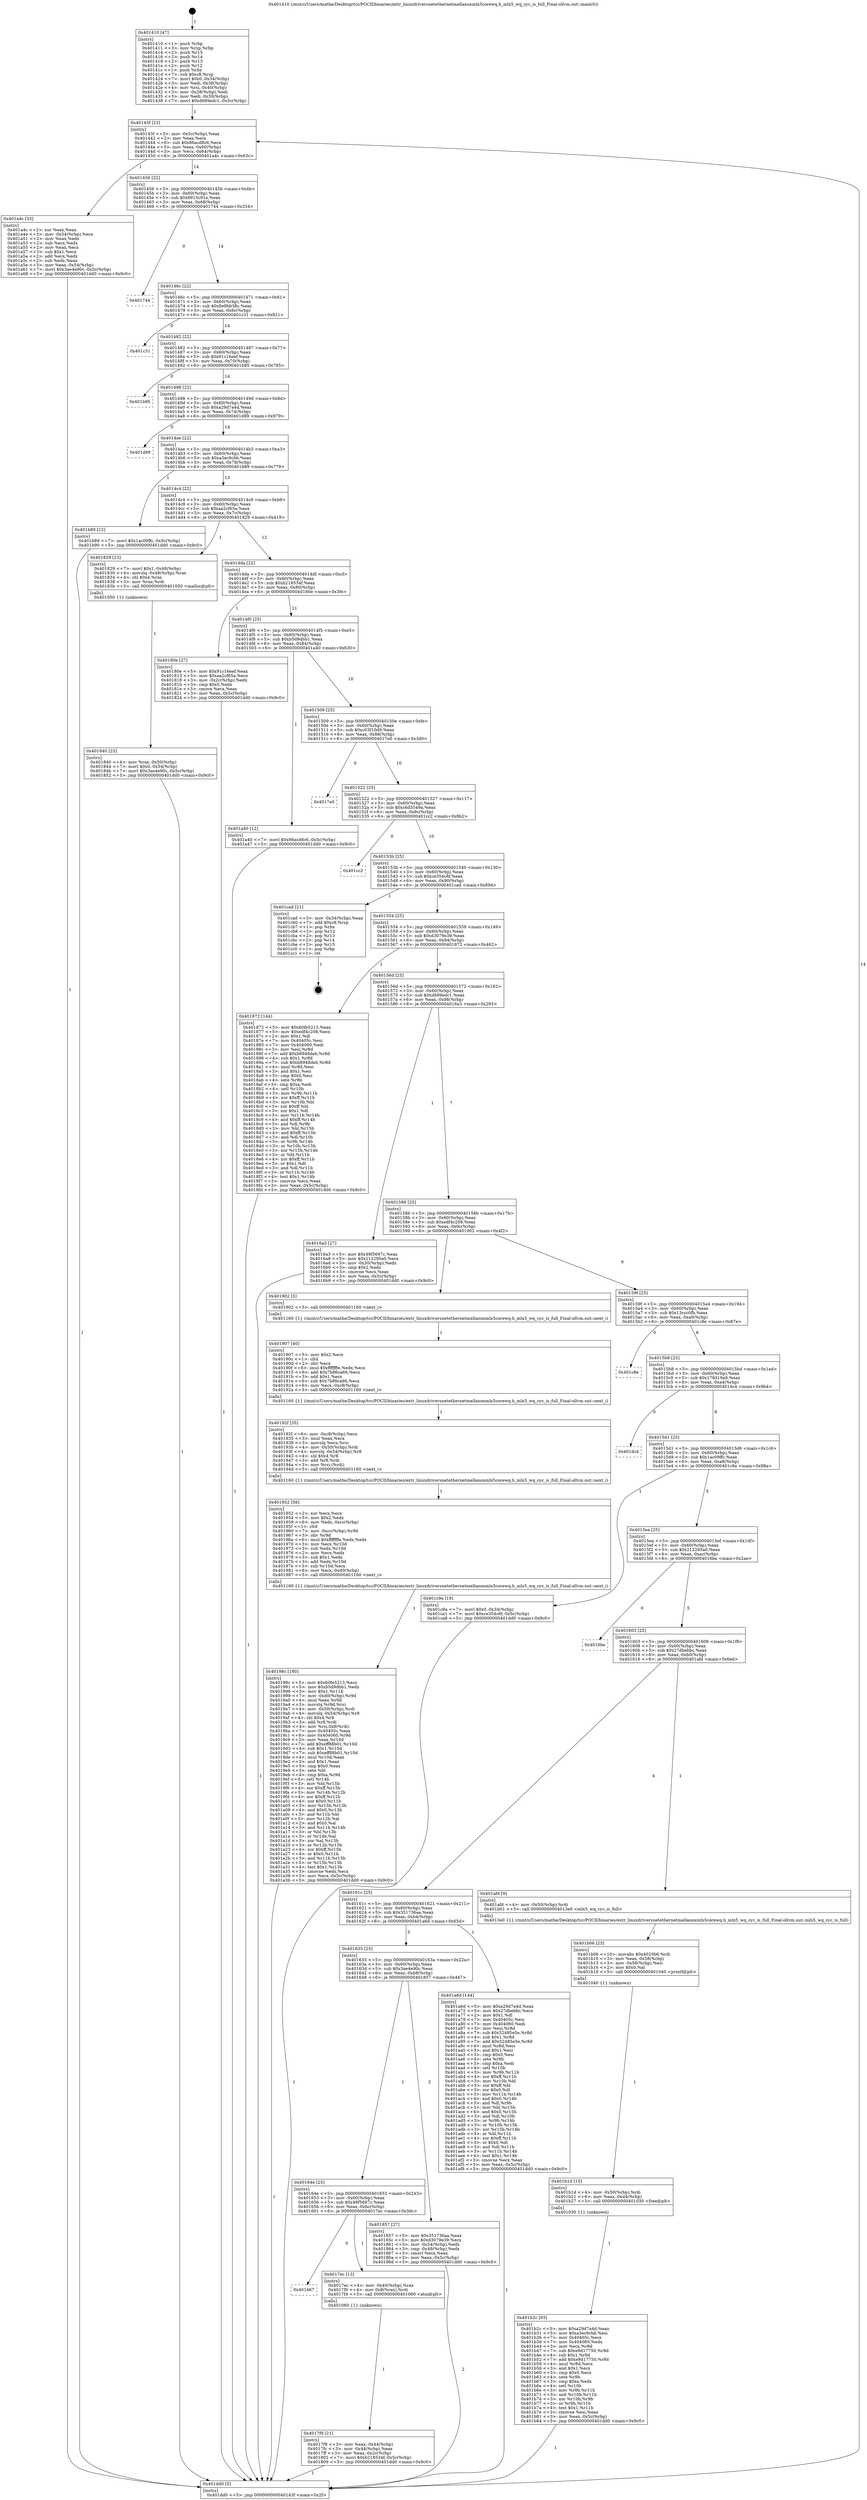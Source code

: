 digraph "0x401410" {
  label = "0x401410 (/mnt/c/Users/mathe/Desktop/tcc/POCII/binaries/extr_linuxdriversnetethernetmellanoxmlx5corewq.h_mlx5_wq_cyc_is_full_Final-ollvm.out::main(0))"
  labelloc = "t"
  node[shape=record]

  Entry [label="",width=0.3,height=0.3,shape=circle,fillcolor=black,style=filled]
  "0x40143f" [label="{
     0x40143f [23]\l
     | [instrs]\l
     &nbsp;&nbsp;0x40143f \<+3\>: mov -0x5c(%rbp),%eax\l
     &nbsp;&nbsp;0x401442 \<+2\>: mov %eax,%ecx\l
     &nbsp;&nbsp;0x401444 \<+6\>: sub $0x86acd8c6,%ecx\l
     &nbsp;&nbsp;0x40144a \<+3\>: mov %eax,-0x60(%rbp)\l
     &nbsp;&nbsp;0x40144d \<+3\>: mov %ecx,-0x64(%rbp)\l
     &nbsp;&nbsp;0x401450 \<+6\>: je 0000000000401a4c \<main+0x63c\>\l
  }"]
  "0x401a4c" [label="{
     0x401a4c [33]\l
     | [instrs]\l
     &nbsp;&nbsp;0x401a4c \<+2\>: xor %eax,%eax\l
     &nbsp;&nbsp;0x401a4e \<+3\>: mov -0x54(%rbp),%ecx\l
     &nbsp;&nbsp;0x401a51 \<+2\>: mov %eax,%edx\l
     &nbsp;&nbsp;0x401a53 \<+2\>: sub %ecx,%edx\l
     &nbsp;&nbsp;0x401a55 \<+2\>: mov %eax,%ecx\l
     &nbsp;&nbsp;0x401a57 \<+3\>: sub $0x1,%ecx\l
     &nbsp;&nbsp;0x401a5a \<+2\>: add %ecx,%edx\l
     &nbsp;&nbsp;0x401a5c \<+2\>: sub %edx,%eax\l
     &nbsp;&nbsp;0x401a5e \<+3\>: mov %eax,-0x54(%rbp)\l
     &nbsp;&nbsp;0x401a61 \<+7\>: movl $0x3ae4e90c,-0x5c(%rbp)\l
     &nbsp;&nbsp;0x401a68 \<+5\>: jmp 0000000000401dd0 \<main+0x9c0\>\l
  }"]
  "0x401456" [label="{
     0x401456 [22]\l
     | [instrs]\l
     &nbsp;&nbsp;0x401456 \<+5\>: jmp 000000000040145b \<main+0x4b\>\l
     &nbsp;&nbsp;0x40145b \<+3\>: mov -0x60(%rbp),%eax\l
     &nbsp;&nbsp;0x40145e \<+5\>: sub $0x8915c91a,%eax\l
     &nbsp;&nbsp;0x401463 \<+3\>: mov %eax,-0x68(%rbp)\l
     &nbsp;&nbsp;0x401466 \<+6\>: je 0000000000401744 \<main+0x334\>\l
  }"]
  Exit [label="",width=0.3,height=0.3,shape=circle,fillcolor=black,style=filled,peripheries=2]
  "0x401744" [label="{
     0x401744\l
  }", style=dashed]
  "0x40146c" [label="{
     0x40146c [22]\l
     | [instrs]\l
     &nbsp;&nbsp;0x40146c \<+5\>: jmp 0000000000401471 \<main+0x61\>\l
     &nbsp;&nbsp;0x401471 \<+3\>: mov -0x60(%rbp),%eax\l
     &nbsp;&nbsp;0x401474 \<+5\>: sub $0x8e9bb38c,%eax\l
     &nbsp;&nbsp;0x401479 \<+3\>: mov %eax,-0x6c(%rbp)\l
     &nbsp;&nbsp;0x40147c \<+6\>: je 0000000000401c31 \<main+0x821\>\l
  }"]
  "0x401b2c" [label="{
     0x401b2c [93]\l
     | [instrs]\l
     &nbsp;&nbsp;0x401b2c \<+5\>: mov $0xa29d7a4d,%eax\l
     &nbsp;&nbsp;0x401b31 \<+5\>: mov $0xa3ec9cbb,%esi\l
     &nbsp;&nbsp;0x401b36 \<+7\>: mov 0x40405c,%ecx\l
     &nbsp;&nbsp;0x401b3d \<+7\>: mov 0x404060,%edx\l
     &nbsp;&nbsp;0x401b44 \<+3\>: mov %ecx,%r8d\l
     &nbsp;&nbsp;0x401b47 \<+7\>: sub $0xe9d17750,%r8d\l
     &nbsp;&nbsp;0x401b4e \<+4\>: sub $0x1,%r8d\l
     &nbsp;&nbsp;0x401b52 \<+7\>: add $0xe9d17750,%r8d\l
     &nbsp;&nbsp;0x401b59 \<+4\>: imul %r8d,%ecx\l
     &nbsp;&nbsp;0x401b5d \<+3\>: and $0x1,%ecx\l
     &nbsp;&nbsp;0x401b60 \<+3\>: cmp $0x0,%ecx\l
     &nbsp;&nbsp;0x401b63 \<+4\>: sete %r9b\l
     &nbsp;&nbsp;0x401b67 \<+3\>: cmp $0xa,%edx\l
     &nbsp;&nbsp;0x401b6a \<+4\>: setl %r10b\l
     &nbsp;&nbsp;0x401b6e \<+3\>: mov %r9b,%r11b\l
     &nbsp;&nbsp;0x401b71 \<+3\>: and %r10b,%r11b\l
     &nbsp;&nbsp;0x401b74 \<+3\>: xor %r10b,%r9b\l
     &nbsp;&nbsp;0x401b77 \<+3\>: or %r9b,%r11b\l
     &nbsp;&nbsp;0x401b7a \<+4\>: test $0x1,%r11b\l
     &nbsp;&nbsp;0x401b7e \<+3\>: cmovne %esi,%eax\l
     &nbsp;&nbsp;0x401b81 \<+3\>: mov %eax,-0x5c(%rbp)\l
     &nbsp;&nbsp;0x401b84 \<+5\>: jmp 0000000000401dd0 \<main+0x9c0\>\l
  }"]
  "0x401c31" [label="{
     0x401c31\l
  }", style=dashed]
  "0x401482" [label="{
     0x401482 [22]\l
     | [instrs]\l
     &nbsp;&nbsp;0x401482 \<+5\>: jmp 0000000000401487 \<main+0x77\>\l
     &nbsp;&nbsp;0x401487 \<+3\>: mov -0x60(%rbp),%eax\l
     &nbsp;&nbsp;0x40148a \<+5\>: sub $0x91c16eef,%eax\l
     &nbsp;&nbsp;0x40148f \<+3\>: mov %eax,-0x70(%rbp)\l
     &nbsp;&nbsp;0x401492 \<+6\>: je 0000000000401b95 \<main+0x785\>\l
  }"]
  "0x401b1d" [label="{
     0x401b1d [15]\l
     | [instrs]\l
     &nbsp;&nbsp;0x401b1d \<+4\>: mov -0x50(%rbp),%rdi\l
     &nbsp;&nbsp;0x401b21 \<+6\>: mov %eax,-0xd4(%rbp)\l
     &nbsp;&nbsp;0x401b27 \<+5\>: call 0000000000401030 \<free@plt\>\l
     | [calls]\l
     &nbsp;&nbsp;0x401030 \{1\} (unknown)\l
  }"]
  "0x401b95" [label="{
     0x401b95\l
  }", style=dashed]
  "0x401498" [label="{
     0x401498 [22]\l
     | [instrs]\l
     &nbsp;&nbsp;0x401498 \<+5\>: jmp 000000000040149d \<main+0x8d\>\l
     &nbsp;&nbsp;0x40149d \<+3\>: mov -0x60(%rbp),%eax\l
     &nbsp;&nbsp;0x4014a0 \<+5\>: sub $0xa29d7a4d,%eax\l
     &nbsp;&nbsp;0x4014a5 \<+3\>: mov %eax,-0x74(%rbp)\l
     &nbsp;&nbsp;0x4014a8 \<+6\>: je 0000000000401d89 \<main+0x979\>\l
  }"]
  "0x401b06" [label="{
     0x401b06 [23]\l
     | [instrs]\l
     &nbsp;&nbsp;0x401b06 \<+10\>: movabs $0x4020b6,%rdi\l
     &nbsp;&nbsp;0x401b10 \<+3\>: mov %eax,-0x58(%rbp)\l
     &nbsp;&nbsp;0x401b13 \<+3\>: mov -0x58(%rbp),%esi\l
     &nbsp;&nbsp;0x401b16 \<+2\>: mov $0x0,%al\l
     &nbsp;&nbsp;0x401b18 \<+5\>: call 0000000000401040 \<printf@plt\>\l
     | [calls]\l
     &nbsp;&nbsp;0x401040 \{1\} (unknown)\l
  }"]
  "0x401d89" [label="{
     0x401d89\l
  }", style=dashed]
  "0x4014ae" [label="{
     0x4014ae [22]\l
     | [instrs]\l
     &nbsp;&nbsp;0x4014ae \<+5\>: jmp 00000000004014b3 \<main+0xa3\>\l
     &nbsp;&nbsp;0x4014b3 \<+3\>: mov -0x60(%rbp),%eax\l
     &nbsp;&nbsp;0x4014b6 \<+5\>: sub $0xa3ec9cbb,%eax\l
     &nbsp;&nbsp;0x4014bb \<+3\>: mov %eax,-0x78(%rbp)\l
     &nbsp;&nbsp;0x4014be \<+6\>: je 0000000000401b89 \<main+0x779\>\l
  }"]
  "0x40198c" [label="{
     0x40198c [180]\l
     | [instrs]\l
     &nbsp;&nbsp;0x40198c \<+5\>: mov $0x60fe5213,%ecx\l
     &nbsp;&nbsp;0x401991 \<+5\>: mov $0xb5d9dbb1,%edx\l
     &nbsp;&nbsp;0x401996 \<+3\>: mov $0x1,%r11b\l
     &nbsp;&nbsp;0x401999 \<+7\>: mov -0xd0(%rbp),%r9d\l
     &nbsp;&nbsp;0x4019a0 \<+4\>: imul %eax,%r9d\l
     &nbsp;&nbsp;0x4019a4 \<+3\>: movslq %r9d,%rsi\l
     &nbsp;&nbsp;0x4019a7 \<+4\>: mov -0x50(%rbp),%rdi\l
     &nbsp;&nbsp;0x4019ab \<+4\>: movslq -0x54(%rbp),%r8\l
     &nbsp;&nbsp;0x4019af \<+4\>: shl $0x4,%r8\l
     &nbsp;&nbsp;0x4019b3 \<+3\>: add %r8,%rdi\l
     &nbsp;&nbsp;0x4019b6 \<+4\>: mov %rsi,0x8(%rdi)\l
     &nbsp;&nbsp;0x4019ba \<+7\>: mov 0x40405c,%eax\l
     &nbsp;&nbsp;0x4019c1 \<+8\>: mov 0x404060,%r9d\l
     &nbsp;&nbsp;0x4019c9 \<+3\>: mov %eax,%r10d\l
     &nbsp;&nbsp;0x4019cc \<+7\>: add $0xeff88b01,%r10d\l
     &nbsp;&nbsp;0x4019d3 \<+4\>: sub $0x1,%r10d\l
     &nbsp;&nbsp;0x4019d7 \<+7\>: sub $0xeff88b01,%r10d\l
     &nbsp;&nbsp;0x4019de \<+4\>: imul %r10d,%eax\l
     &nbsp;&nbsp;0x4019e2 \<+3\>: and $0x1,%eax\l
     &nbsp;&nbsp;0x4019e5 \<+3\>: cmp $0x0,%eax\l
     &nbsp;&nbsp;0x4019e8 \<+3\>: sete %bl\l
     &nbsp;&nbsp;0x4019eb \<+4\>: cmp $0xa,%r9d\l
     &nbsp;&nbsp;0x4019ef \<+4\>: setl %r14b\l
     &nbsp;&nbsp;0x4019f3 \<+3\>: mov %bl,%r15b\l
     &nbsp;&nbsp;0x4019f6 \<+4\>: xor $0xff,%r15b\l
     &nbsp;&nbsp;0x4019fa \<+3\>: mov %r14b,%r12b\l
     &nbsp;&nbsp;0x4019fd \<+4\>: xor $0xff,%r12b\l
     &nbsp;&nbsp;0x401a01 \<+4\>: xor $0x0,%r11b\l
     &nbsp;&nbsp;0x401a05 \<+3\>: mov %r15b,%r13b\l
     &nbsp;&nbsp;0x401a08 \<+4\>: and $0x0,%r13b\l
     &nbsp;&nbsp;0x401a0c \<+3\>: and %r11b,%bl\l
     &nbsp;&nbsp;0x401a0f \<+3\>: mov %r12b,%al\l
     &nbsp;&nbsp;0x401a12 \<+2\>: and $0x0,%al\l
     &nbsp;&nbsp;0x401a14 \<+3\>: and %r11b,%r14b\l
     &nbsp;&nbsp;0x401a17 \<+3\>: or %bl,%r13b\l
     &nbsp;&nbsp;0x401a1a \<+3\>: or %r14b,%al\l
     &nbsp;&nbsp;0x401a1d \<+3\>: xor %al,%r13b\l
     &nbsp;&nbsp;0x401a20 \<+3\>: or %r12b,%r15b\l
     &nbsp;&nbsp;0x401a23 \<+4\>: xor $0xff,%r15b\l
     &nbsp;&nbsp;0x401a27 \<+4\>: or $0x0,%r11b\l
     &nbsp;&nbsp;0x401a2b \<+3\>: and %r11b,%r15b\l
     &nbsp;&nbsp;0x401a2e \<+3\>: or %r15b,%r13b\l
     &nbsp;&nbsp;0x401a31 \<+4\>: test $0x1,%r13b\l
     &nbsp;&nbsp;0x401a35 \<+3\>: cmovne %edx,%ecx\l
     &nbsp;&nbsp;0x401a38 \<+3\>: mov %ecx,-0x5c(%rbp)\l
     &nbsp;&nbsp;0x401a3b \<+5\>: jmp 0000000000401dd0 \<main+0x9c0\>\l
  }"]
  "0x401b89" [label="{
     0x401b89 [12]\l
     | [instrs]\l
     &nbsp;&nbsp;0x401b89 \<+7\>: movl $0x1ac09ffc,-0x5c(%rbp)\l
     &nbsp;&nbsp;0x401b90 \<+5\>: jmp 0000000000401dd0 \<main+0x9c0\>\l
  }"]
  "0x4014c4" [label="{
     0x4014c4 [22]\l
     | [instrs]\l
     &nbsp;&nbsp;0x4014c4 \<+5\>: jmp 00000000004014c9 \<main+0xb9\>\l
     &nbsp;&nbsp;0x4014c9 \<+3\>: mov -0x60(%rbp),%eax\l
     &nbsp;&nbsp;0x4014cc \<+5\>: sub $0xaa2cf65a,%eax\l
     &nbsp;&nbsp;0x4014d1 \<+3\>: mov %eax,-0x7c(%rbp)\l
     &nbsp;&nbsp;0x4014d4 \<+6\>: je 0000000000401829 \<main+0x419\>\l
  }"]
  "0x401952" [label="{
     0x401952 [58]\l
     | [instrs]\l
     &nbsp;&nbsp;0x401952 \<+2\>: xor %ecx,%ecx\l
     &nbsp;&nbsp;0x401954 \<+5\>: mov $0x2,%edx\l
     &nbsp;&nbsp;0x401959 \<+6\>: mov %edx,-0xcc(%rbp)\l
     &nbsp;&nbsp;0x40195f \<+1\>: cltd\l
     &nbsp;&nbsp;0x401960 \<+7\>: mov -0xcc(%rbp),%r9d\l
     &nbsp;&nbsp;0x401967 \<+3\>: idiv %r9d\l
     &nbsp;&nbsp;0x40196a \<+6\>: imul $0xfffffffe,%edx,%edx\l
     &nbsp;&nbsp;0x401970 \<+3\>: mov %ecx,%r10d\l
     &nbsp;&nbsp;0x401973 \<+3\>: sub %edx,%r10d\l
     &nbsp;&nbsp;0x401976 \<+2\>: mov %ecx,%edx\l
     &nbsp;&nbsp;0x401978 \<+3\>: sub $0x1,%edx\l
     &nbsp;&nbsp;0x40197b \<+3\>: add %edx,%r10d\l
     &nbsp;&nbsp;0x40197e \<+3\>: sub %r10d,%ecx\l
     &nbsp;&nbsp;0x401981 \<+6\>: mov %ecx,-0xd0(%rbp)\l
     &nbsp;&nbsp;0x401987 \<+5\>: call 0000000000401160 \<next_i\>\l
     | [calls]\l
     &nbsp;&nbsp;0x401160 \{1\} (/mnt/c/Users/mathe/Desktop/tcc/POCII/binaries/extr_linuxdriversnetethernetmellanoxmlx5corewq.h_mlx5_wq_cyc_is_full_Final-ollvm.out::next_i)\l
  }"]
  "0x401829" [label="{
     0x401829 [23]\l
     | [instrs]\l
     &nbsp;&nbsp;0x401829 \<+7\>: movl $0x1,-0x48(%rbp)\l
     &nbsp;&nbsp;0x401830 \<+4\>: movslq -0x48(%rbp),%rax\l
     &nbsp;&nbsp;0x401834 \<+4\>: shl $0x4,%rax\l
     &nbsp;&nbsp;0x401838 \<+3\>: mov %rax,%rdi\l
     &nbsp;&nbsp;0x40183b \<+5\>: call 0000000000401050 \<malloc@plt\>\l
     | [calls]\l
     &nbsp;&nbsp;0x401050 \{1\} (unknown)\l
  }"]
  "0x4014da" [label="{
     0x4014da [22]\l
     | [instrs]\l
     &nbsp;&nbsp;0x4014da \<+5\>: jmp 00000000004014df \<main+0xcf\>\l
     &nbsp;&nbsp;0x4014df \<+3\>: mov -0x60(%rbp),%eax\l
     &nbsp;&nbsp;0x4014e2 \<+5\>: sub $0xb218534f,%eax\l
     &nbsp;&nbsp;0x4014e7 \<+3\>: mov %eax,-0x80(%rbp)\l
     &nbsp;&nbsp;0x4014ea \<+6\>: je 000000000040180e \<main+0x3fe\>\l
  }"]
  "0x40192f" [label="{
     0x40192f [35]\l
     | [instrs]\l
     &nbsp;&nbsp;0x40192f \<+6\>: mov -0xc8(%rbp),%ecx\l
     &nbsp;&nbsp;0x401935 \<+3\>: imul %eax,%ecx\l
     &nbsp;&nbsp;0x401938 \<+3\>: movslq %ecx,%rsi\l
     &nbsp;&nbsp;0x40193b \<+4\>: mov -0x50(%rbp),%rdi\l
     &nbsp;&nbsp;0x40193f \<+4\>: movslq -0x54(%rbp),%r8\l
     &nbsp;&nbsp;0x401943 \<+4\>: shl $0x4,%r8\l
     &nbsp;&nbsp;0x401947 \<+3\>: add %r8,%rdi\l
     &nbsp;&nbsp;0x40194a \<+3\>: mov %rsi,(%rdi)\l
     &nbsp;&nbsp;0x40194d \<+5\>: call 0000000000401160 \<next_i\>\l
     | [calls]\l
     &nbsp;&nbsp;0x401160 \{1\} (/mnt/c/Users/mathe/Desktop/tcc/POCII/binaries/extr_linuxdriversnetethernetmellanoxmlx5corewq.h_mlx5_wq_cyc_is_full_Final-ollvm.out::next_i)\l
  }"]
  "0x40180e" [label="{
     0x40180e [27]\l
     | [instrs]\l
     &nbsp;&nbsp;0x40180e \<+5\>: mov $0x91c16eef,%eax\l
     &nbsp;&nbsp;0x401813 \<+5\>: mov $0xaa2cf65a,%ecx\l
     &nbsp;&nbsp;0x401818 \<+3\>: mov -0x2c(%rbp),%edx\l
     &nbsp;&nbsp;0x40181b \<+3\>: cmp $0x0,%edx\l
     &nbsp;&nbsp;0x40181e \<+3\>: cmove %ecx,%eax\l
     &nbsp;&nbsp;0x401821 \<+3\>: mov %eax,-0x5c(%rbp)\l
     &nbsp;&nbsp;0x401824 \<+5\>: jmp 0000000000401dd0 \<main+0x9c0\>\l
  }"]
  "0x4014f0" [label="{
     0x4014f0 [25]\l
     | [instrs]\l
     &nbsp;&nbsp;0x4014f0 \<+5\>: jmp 00000000004014f5 \<main+0xe5\>\l
     &nbsp;&nbsp;0x4014f5 \<+3\>: mov -0x60(%rbp),%eax\l
     &nbsp;&nbsp;0x4014f8 \<+5\>: sub $0xb5d9dbb1,%eax\l
     &nbsp;&nbsp;0x4014fd \<+6\>: mov %eax,-0x84(%rbp)\l
     &nbsp;&nbsp;0x401503 \<+6\>: je 0000000000401a40 \<main+0x630\>\l
  }"]
  "0x401907" [label="{
     0x401907 [40]\l
     | [instrs]\l
     &nbsp;&nbsp;0x401907 \<+5\>: mov $0x2,%ecx\l
     &nbsp;&nbsp;0x40190c \<+1\>: cltd\l
     &nbsp;&nbsp;0x40190d \<+2\>: idiv %ecx\l
     &nbsp;&nbsp;0x40190f \<+6\>: imul $0xfffffffe,%edx,%ecx\l
     &nbsp;&nbsp;0x401915 \<+6\>: add $0x7b86ca66,%ecx\l
     &nbsp;&nbsp;0x40191b \<+3\>: add $0x1,%ecx\l
     &nbsp;&nbsp;0x40191e \<+6\>: sub $0x7b86ca66,%ecx\l
     &nbsp;&nbsp;0x401924 \<+6\>: mov %ecx,-0xc8(%rbp)\l
     &nbsp;&nbsp;0x40192a \<+5\>: call 0000000000401160 \<next_i\>\l
     | [calls]\l
     &nbsp;&nbsp;0x401160 \{1\} (/mnt/c/Users/mathe/Desktop/tcc/POCII/binaries/extr_linuxdriversnetethernetmellanoxmlx5corewq.h_mlx5_wq_cyc_is_full_Final-ollvm.out::next_i)\l
  }"]
  "0x401a40" [label="{
     0x401a40 [12]\l
     | [instrs]\l
     &nbsp;&nbsp;0x401a40 \<+7\>: movl $0x86acd8c6,-0x5c(%rbp)\l
     &nbsp;&nbsp;0x401a47 \<+5\>: jmp 0000000000401dd0 \<main+0x9c0\>\l
  }"]
  "0x401509" [label="{
     0x401509 [25]\l
     | [instrs]\l
     &nbsp;&nbsp;0x401509 \<+5\>: jmp 000000000040150e \<main+0xfe\>\l
     &nbsp;&nbsp;0x40150e \<+3\>: mov -0x60(%rbp),%eax\l
     &nbsp;&nbsp;0x401511 \<+5\>: sub $0xc03f10d9,%eax\l
     &nbsp;&nbsp;0x401516 \<+6\>: mov %eax,-0x88(%rbp)\l
     &nbsp;&nbsp;0x40151c \<+6\>: je 00000000004017e0 \<main+0x3d0\>\l
  }"]
  "0x401840" [label="{
     0x401840 [23]\l
     | [instrs]\l
     &nbsp;&nbsp;0x401840 \<+4\>: mov %rax,-0x50(%rbp)\l
     &nbsp;&nbsp;0x401844 \<+7\>: movl $0x0,-0x54(%rbp)\l
     &nbsp;&nbsp;0x40184b \<+7\>: movl $0x3ae4e90c,-0x5c(%rbp)\l
     &nbsp;&nbsp;0x401852 \<+5\>: jmp 0000000000401dd0 \<main+0x9c0\>\l
  }"]
  "0x4017e0" [label="{
     0x4017e0\l
  }", style=dashed]
  "0x401522" [label="{
     0x401522 [25]\l
     | [instrs]\l
     &nbsp;&nbsp;0x401522 \<+5\>: jmp 0000000000401527 \<main+0x117\>\l
     &nbsp;&nbsp;0x401527 \<+3\>: mov -0x60(%rbp),%eax\l
     &nbsp;&nbsp;0x40152a \<+5\>: sub $0xc6d5549a,%eax\l
     &nbsp;&nbsp;0x40152f \<+6\>: mov %eax,-0x8c(%rbp)\l
     &nbsp;&nbsp;0x401535 \<+6\>: je 0000000000401cc2 \<main+0x8b2\>\l
  }"]
  "0x4017f9" [label="{
     0x4017f9 [21]\l
     | [instrs]\l
     &nbsp;&nbsp;0x4017f9 \<+3\>: mov %eax,-0x44(%rbp)\l
     &nbsp;&nbsp;0x4017fc \<+3\>: mov -0x44(%rbp),%eax\l
     &nbsp;&nbsp;0x4017ff \<+3\>: mov %eax,-0x2c(%rbp)\l
     &nbsp;&nbsp;0x401802 \<+7\>: movl $0xb218534f,-0x5c(%rbp)\l
     &nbsp;&nbsp;0x401809 \<+5\>: jmp 0000000000401dd0 \<main+0x9c0\>\l
  }"]
  "0x401cc2" [label="{
     0x401cc2\l
  }", style=dashed]
  "0x40153b" [label="{
     0x40153b [25]\l
     | [instrs]\l
     &nbsp;&nbsp;0x40153b \<+5\>: jmp 0000000000401540 \<main+0x130\>\l
     &nbsp;&nbsp;0x401540 \<+3\>: mov -0x60(%rbp),%eax\l
     &nbsp;&nbsp;0x401543 \<+5\>: sub $0xce354c6f,%eax\l
     &nbsp;&nbsp;0x401548 \<+6\>: mov %eax,-0x90(%rbp)\l
     &nbsp;&nbsp;0x40154e \<+6\>: je 0000000000401cad \<main+0x89d\>\l
  }"]
  "0x401667" [label="{
     0x401667\l
  }", style=dashed]
  "0x401cad" [label="{
     0x401cad [21]\l
     | [instrs]\l
     &nbsp;&nbsp;0x401cad \<+3\>: mov -0x34(%rbp),%eax\l
     &nbsp;&nbsp;0x401cb0 \<+7\>: add $0xc8,%rsp\l
     &nbsp;&nbsp;0x401cb7 \<+1\>: pop %rbx\l
     &nbsp;&nbsp;0x401cb8 \<+2\>: pop %r12\l
     &nbsp;&nbsp;0x401cba \<+2\>: pop %r13\l
     &nbsp;&nbsp;0x401cbc \<+2\>: pop %r14\l
     &nbsp;&nbsp;0x401cbe \<+2\>: pop %r15\l
     &nbsp;&nbsp;0x401cc0 \<+1\>: pop %rbp\l
     &nbsp;&nbsp;0x401cc1 \<+1\>: ret\l
  }"]
  "0x401554" [label="{
     0x401554 [25]\l
     | [instrs]\l
     &nbsp;&nbsp;0x401554 \<+5\>: jmp 0000000000401559 \<main+0x149\>\l
     &nbsp;&nbsp;0x401559 \<+3\>: mov -0x60(%rbp),%eax\l
     &nbsp;&nbsp;0x40155c \<+5\>: sub $0xd3079e39,%eax\l
     &nbsp;&nbsp;0x401561 \<+6\>: mov %eax,-0x94(%rbp)\l
     &nbsp;&nbsp;0x401567 \<+6\>: je 0000000000401872 \<main+0x462\>\l
  }"]
  "0x4017ec" [label="{
     0x4017ec [13]\l
     | [instrs]\l
     &nbsp;&nbsp;0x4017ec \<+4\>: mov -0x40(%rbp),%rax\l
     &nbsp;&nbsp;0x4017f0 \<+4\>: mov 0x8(%rax),%rdi\l
     &nbsp;&nbsp;0x4017f4 \<+5\>: call 0000000000401060 \<atoi@plt\>\l
     | [calls]\l
     &nbsp;&nbsp;0x401060 \{1\} (unknown)\l
  }"]
  "0x401872" [label="{
     0x401872 [144]\l
     | [instrs]\l
     &nbsp;&nbsp;0x401872 \<+5\>: mov $0x60fe5213,%eax\l
     &nbsp;&nbsp;0x401877 \<+5\>: mov $0xedf4c208,%ecx\l
     &nbsp;&nbsp;0x40187c \<+2\>: mov $0x1,%dl\l
     &nbsp;&nbsp;0x40187e \<+7\>: mov 0x40405c,%esi\l
     &nbsp;&nbsp;0x401885 \<+7\>: mov 0x404060,%edi\l
     &nbsp;&nbsp;0x40188c \<+3\>: mov %esi,%r8d\l
     &nbsp;&nbsp;0x40188f \<+7\>: add $0xb8948deb,%r8d\l
     &nbsp;&nbsp;0x401896 \<+4\>: sub $0x1,%r8d\l
     &nbsp;&nbsp;0x40189a \<+7\>: sub $0xb8948deb,%r8d\l
     &nbsp;&nbsp;0x4018a1 \<+4\>: imul %r8d,%esi\l
     &nbsp;&nbsp;0x4018a5 \<+3\>: and $0x1,%esi\l
     &nbsp;&nbsp;0x4018a8 \<+3\>: cmp $0x0,%esi\l
     &nbsp;&nbsp;0x4018ab \<+4\>: sete %r9b\l
     &nbsp;&nbsp;0x4018af \<+3\>: cmp $0xa,%edi\l
     &nbsp;&nbsp;0x4018b2 \<+4\>: setl %r10b\l
     &nbsp;&nbsp;0x4018b6 \<+3\>: mov %r9b,%r11b\l
     &nbsp;&nbsp;0x4018b9 \<+4\>: xor $0xff,%r11b\l
     &nbsp;&nbsp;0x4018bd \<+3\>: mov %r10b,%bl\l
     &nbsp;&nbsp;0x4018c0 \<+3\>: xor $0xff,%bl\l
     &nbsp;&nbsp;0x4018c3 \<+3\>: xor $0x1,%dl\l
     &nbsp;&nbsp;0x4018c6 \<+3\>: mov %r11b,%r14b\l
     &nbsp;&nbsp;0x4018c9 \<+4\>: and $0xff,%r14b\l
     &nbsp;&nbsp;0x4018cd \<+3\>: and %dl,%r9b\l
     &nbsp;&nbsp;0x4018d0 \<+3\>: mov %bl,%r15b\l
     &nbsp;&nbsp;0x4018d3 \<+4\>: and $0xff,%r15b\l
     &nbsp;&nbsp;0x4018d7 \<+3\>: and %dl,%r10b\l
     &nbsp;&nbsp;0x4018da \<+3\>: or %r9b,%r14b\l
     &nbsp;&nbsp;0x4018dd \<+3\>: or %r10b,%r15b\l
     &nbsp;&nbsp;0x4018e0 \<+3\>: xor %r15b,%r14b\l
     &nbsp;&nbsp;0x4018e3 \<+3\>: or %bl,%r11b\l
     &nbsp;&nbsp;0x4018e6 \<+4\>: xor $0xff,%r11b\l
     &nbsp;&nbsp;0x4018ea \<+3\>: or $0x1,%dl\l
     &nbsp;&nbsp;0x4018ed \<+3\>: and %dl,%r11b\l
     &nbsp;&nbsp;0x4018f0 \<+3\>: or %r11b,%r14b\l
     &nbsp;&nbsp;0x4018f3 \<+4\>: test $0x1,%r14b\l
     &nbsp;&nbsp;0x4018f7 \<+3\>: cmovne %ecx,%eax\l
     &nbsp;&nbsp;0x4018fa \<+3\>: mov %eax,-0x5c(%rbp)\l
     &nbsp;&nbsp;0x4018fd \<+5\>: jmp 0000000000401dd0 \<main+0x9c0\>\l
  }"]
  "0x40156d" [label="{
     0x40156d [25]\l
     | [instrs]\l
     &nbsp;&nbsp;0x40156d \<+5\>: jmp 0000000000401572 \<main+0x162\>\l
     &nbsp;&nbsp;0x401572 \<+3\>: mov -0x60(%rbp),%eax\l
     &nbsp;&nbsp;0x401575 \<+5\>: sub $0xd689edc1,%eax\l
     &nbsp;&nbsp;0x40157a \<+6\>: mov %eax,-0x98(%rbp)\l
     &nbsp;&nbsp;0x401580 \<+6\>: je 00000000004016a3 \<main+0x293\>\l
  }"]
  "0x40164e" [label="{
     0x40164e [25]\l
     | [instrs]\l
     &nbsp;&nbsp;0x40164e \<+5\>: jmp 0000000000401653 \<main+0x243\>\l
     &nbsp;&nbsp;0x401653 \<+3\>: mov -0x60(%rbp),%eax\l
     &nbsp;&nbsp;0x401656 \<+5\>: sub $0x49f5697c,%eax\l
     &nbsp;&nbsp;0x40165b \<+6\>: mov %eax,-0xbc(%rbp)\l
     &nbsp;&nbsp;0x401661 \<+6\>: je 00000000004017ec \<main+0x3dc\>\l
  }"]
  "0x4016a3" [label="{
     0x4016a3 [27]\l
     | [instrs]\l
     &nbsp;&nbsp;0x4016a3 \<+5\>: mov $0x49f5697c,%eax\l
     &nbsp;&nbsp;0x4016a8 \<+5\>: mov $0x212295a0,%ecx\l
     &nbsp;&nbsp;0x4016ad \<+3\>: mov -0x30(%rbp),%edx\l
     &nbsp;&nbsp;0x4016b0 \<+3\>: cmp $0x2,%edx\l
     &nbsp;&nbsp;0x4016b3 \<+3\>: cmovne %ecx,%eax\l
     &nbsp;&nbsp;0x4016b6 \<+3\>: mov %eax,-0x5c(%rbp)\l
     &nbsp;&nbsp;0x4016b9 \<+5\>: jmp 0000000000401dd0 \<main+0x9c0\>\l
  }"]
  "0x401586" [label="{
     0x401586 [25]\l
     | [instrs]\l
     &nbsp;&nbsp;0x401586 \<+5\>: jmp 000000000040158b \<main+0x17b\>\l
     &nbsp;&nbsp;0x40158b \<+3\>: mov -0x60(%rbp),%eax\l
     &nbsp;&nbsp;0x40158e \<+5\>: sub $0xedf4c208,%eax\l
     &nbsp;&nbsp;0x401593 \<+6\>: mov %eax,-0x9c(%rbp)\l
     &nbsp;&nbsp;0x401599 \<+6\>: je 0000000000401902 \<main+0x4f2\>\l
  }"]
  "0x401dd0" [label="{
     0x401dd0 [5]\l
     | [instrs]\l
     &nbsp;&nbsp;0x401dd0 \<+5\>: jmp 000000000040143f \<main+0x2f\>\l
  }"]
  "0x401410" [label="{
     0x401410 [47]\l
     | [instrs]\l
     &nbsp;&nbsp;0x401410 \<+1\>: push %rbp\l
     &nbsp;&nbsp;0x401411 \<+3\>: mov %rsp,%rbp\l
     &nbsp;&nbsp;0x401414 \<+2\>: push %r15\l
     &nbsp;&nbsp;0x401416 \<+2\>: push %r14\l
     &nbsp;&nbsp;0x401418 \<+2\>: push %r13\l
     &nbsp;&nbsp;0x40141a \<+2\>: push %r12\l
     &nbsp;&nbsp;0x40141c \<+1\>: push %rbx\l
     &nbsp;&nbsp;0x40141d \<+7\>: sub $0xc8,%rsp\l
     &nbsp;&nbsp;0x401424 \<+7\>: movl $0x0,-0x34(%rbp)\l
     &nbsp;&nbsp;0x40142b \<+3\>: mov %edi,-0x38(%rbp)\l
     &nbsp;&nbsp;0x40142e \<+4\>: mov %rsi,-0x40(%rbp)\l
     &nbsp;&nbsp;0x401432 \<+3\>: mov -0x38(%rbp),%edi\l
     &nbsp;&nbsp;0x401435 \<+3\>: mov %edi,-0x30(%rbp)\l
     &nbsp;&nbsp;0x401438 \<+7\>: movl $0xd689edc1,-0x5c(%rbp)\l
  }"]
  "0x401857" [label="{
     0x401857 [27]\l
     | [instrs]\l
     &nbsp;&nbsp;0x401857 \<+5\>: mov $0x351736aa,%eax\l
     &nbsp;&nbsp;0x40185c \<+5\>: mov $0xd3079e39,%ecx\l
     &nbsp;&nbsp;0x401861 \<+3\>: mov -0x54(%rbp),%edx\l
     &nbsp;&nbsp;0x401864 \<+3\>: cmp -0x48(%rbp),%edx\l
     &nbsp;&nbsp;0x401867 \<+3\>: cmovl %ecx,%eax\l
     &nbsp;&nbsp;0x40186a \<+3\>: mov %eax,-0x5c(%rbp)\l
     &nbsp;&nbsp;0x40186d \<+5\>: jmp 0000000000401dd0 \<main+0x9c0\>\l
  }"]
  "0x401902" [label="{
     0x401902 [5]\l
     | [instrs]\l
     &nbsp;&nbsp;0x401902 \<+5\>: call 0000000000401160 \<next_i\>\l
     | [calls]\l
     &nbsp;&nbsp;0x401160 \{1\} (/mnt/c/Users/mathe/Desktop/tcc/POCII/binaries/extr_linuxdriversnetethernetmellanoxmlx5corewq.h_mlx5_wq_cyc_is_full_Final-ollvm.out::next_i)\l
  }"]
  "0x40159f" [label="{
     0x40159f [25]\l
     | [instrs]\l
     &nbsp;&nbsp;0x40159f \<+5\>: jmp 00000000004015a4 \<main+0x194\>\l
     &nbsp;&nbsp;0x4015a4 \<+3\>: mov -0x60(%rbp),%eax\l
     &nbsp;&nbsp;0x4015a7 \<+5\>: sub $0x13ccc0fb,%eax\l
     &nbsp;&nbsp;0x4015ac \<+6\>: mov %eax,-0xa0(%rbp)\l
     &nbsp;&nbsp;0x4015b2 \<+6\>: je 0000000000401c8e \<main+0x87e\>\l
  }"]
  "0x401635" [label="{
     0x401635 [25]\l
     | [instrs]\l
     &nbsp;&nbsp;0x401635 \<+5\>: jmp 000000000040163a \<main+0x22a\>\l
     &nbsp;&nbsp;0x40163a \<+3\>: mov -0x60(%rbp),%eax\l
     &nbsp;&nbsp;0x40163d \<+5\>: sub $0x3ae4e90c,%eax\l
     &nbsp;&nbsp;0x401642 \<+6\>: mov %eax,-0xb8(%rbp)\l
     &nbsp;&nbsp;0x401648 \<+6\>: je 0000000000401857 \<main+0x447\>\l
  }"]
  "0x401c8e" [label="{
     0x401c8e\l
  }", style=dashed]
  "0x4015b8" [label="{
     0x4015b8 [25]\l
     | [instrs]\l
     &nbsp;&nbsp;0x4015b8 \<+5\>: jmp 00000000004015bd \<main+0x1ad\>\l
     &nbsp;&nbsp;0x4015bd \<+3\>: mov -0x60(%rbp),%eax\l
     &nbsp;&nbsp;0x4015c0 \<+5\>: sub $0x178d19a9,%eax\l
     &nbsp;&nbsp;0x4015c5 \<+6\>: mov %eax,-0xa4(%rbp)\l
     &nbsp;&nbsp;0x4015cb \<+6\>: je 0000000000401dc4 \<main+0x9b4\>\l
  }"]
  "0x401a6d" [label="{
     0x401a6d [144]\l
     | [instrs]\l
     &nbsp;&nbsp;0x401a6d \<+5\>: mov $0xa29d7a4d,%eax\l
     &nbsp;&nbsp;0x401a72 \<+5\>: mov $0x27dbebbc,%ecx\l
     &nbsp;&nbsp;0x401a77 \<+2\>: mov $0x1,%dl\l
     &nbsp;&nbsp;0x401a79 \<+7\>: mov 0x40405c,%esi\l
     &nbsp;&nbsp;0x401a80 \<+7\>: mov 0x404060,%edi\l
     &nbsp;&nbsp;0x401a87 \<+3\>: mov %esi,%r8d\l
     &nbsp;&nbsp;0x401a8a \<+7\>: sub $0x52485e5e,%r8d\l
     &nbsp;&nbsp;0x401a91 \<+4\>: sub $0x1,%r8d\l
     &nbsp;&nbsp;0x401a95 \<+7\>: add $0x52485e5e,%r8d\l
     &nbsp;&nbsp;0x401a9c \<+4\>: imul %r8d,%esi\l
     &nbsp;&nbsp;0x401aa0 \<+3\>: and $0x1,%esi\l
     &nbsp;&nbsp;0x401aa3 \<+3\>: cmp $0x0,%esi\l
     &nbsp;&nbsp;0x401aa6 \<+4\>: sete %r9b\l
     &nbsp;&nbsp;0x401aaa \<+3\>: cmp $0xa,%edi\l
     &nbsp;&nbsp;0x401aad \<+4\>: setl %r10b\l
     &nbsp;&nbsp;0x401ab1 \<+3\>: mov %r9b,%r11b\l
     &nbsp;&nbsp;0x401ab4 \<+4\>: xor $0xff,%r11b\l
     &nbsp;&nbsp;0x401ab8 \<+3\>: mov %r10b,%bl\l
     &nbsp;&nbsp;0x401abb \<+3\>: xor $0xff,%bl\l
     &nbsp;&nbsp;0x401abe \<+3\>: xor $0x0,%dl\l
     &nbsp;&nbsp;0x401ac1 \<+3\>: mov %r11b,%r14b\l
     &nbsp;&nbsp;0x401ac4 \<+4\>: and $0x0,%r14b\l
     &nbsp;&nbsp;0x401ac8 \<+3\>: and %dl,%r9b\l
     &nbsp;&nbsp;0x401acb \<+3\>: mov %bl,%r15b\l
     &nbsp;&nbsp;0x401ace \<+4\>: and $0x0,%r15b\l
     &nbsp;&nbsp;0x401ad2 \<+3\>: and %dl,%r10b\l
     &nbsp;&nbsp;0x401ad5 \<+3\>: or %r9b,%r14b\l
     &nbsp;&nbsp;0x401ad8 \<+3\>: or %r10b,%r15b\l
     &nbsp;&nbsp;0x401adb \<+3\>: xor %r15b,%r14b\l
     &nbsp;&nbsp;0x401ade \<+3\>: or %bl,%r11b\l
     &nbsp;&nbsp;0x401ae1 \<+4\>: xor $0xff,%r11b\l
     &nbsp;&nbsp;0x401ae5 \<+3\>: or $0x0,%dl\l
     &nbsp;&nbsp;0x401ae8 \<+3\>: and %dl,%r11b\l
     &nbsp;&nbsp;0x401aeb \<+3\>: or %r11b,%r14b\l
     &nbsp;&nbsp;0x401aee \<+4\>: test $0x1,%r14b\l
     &nbsp;&nbsp;0x401af2 \<+3\>: cmovne %ecx,%eax\l
     &nbsp;&nbsp;0x401af5 \<+3\>: mov %eax,-0x5c(%rbp)\l
     &nbsp;&nbsp;0x401af8 \<+5\>: jmp 0000000000401dd0 \<main+0x9c0\>\l
  }"]
  "0x401dc4" [label="{
     0x401dc4\l
  }", style=dashed]
  "0x4015d1" [label="{
     0x4015d1 [25]\l
     | [instrs]\l
     &nbsp;&nbsp;0x4015d1 \<+5\>: jmp 00000000004015d6 \<main+0x1c6\>\l
     &nbsp;&nbsp;0x4015d6 \<+3\>: mov -0x60(%rbp),%eax\l
     &nbsp;&nbsp;0x4015d9 \<+5\>: sub $0x1ac09ffc,%eax\l
     &nbsp;&nbsp;0x4015de \<+6\>: mov %eax,-0xa8(%rbp)\l
     &nbsp;&nbsp;0x4015e4 \<+6\>: je 0000000000401c9a \<main+0x88a\>\l
  }"]
  "0x40161c" [label="{
     0x40161c [25]\l
     | [instrs]\l
     &nbsp;&nbsp;0x40161c \<+5\>: jmp 0000000000401621 \<main+0x211\>\l
     &nbsp;&nbsp;0x401621 \<+3\>: mov -0x60(%rbp),%eax\l
     &nbsp;&nbsp;0x401624 \<+5\>: sub $0x351736aa,%eax\l
     &nbsp;&nbsp;0x401629 \<+6\>: mov %eax,-0xb4(%rbp)\l
     &nbsp;&nbsp;0x40162f \<+6\>: je 0000000000401a6d \<main+0x65d\>\l
  }"]
  "0x401c9a" [label="{
     0x401c9a [19]\l
     | [instrs]\l
     &nbsp;&nbsp;0x401c9a \<+7\>: movl $0x0,-0x34(%rbp)\l
     &nbsp;&nbsp;0x401ca1 \<+7\>: movl $0xce354c6f,-0x5c(%rbp)\l
     &nbsp;&nbsp;0x401ca8 \<+5\>: jmp 0000000000401dd0 \<main+0x9c0\>\l
  }"]
  "0x4015ea" [label="{
     0x4015ea [25]\l
     | [instrs]\l
     &nbsp;&nbsp;0x4015ea \<+5\>: jmp 00000000004015ef \<main+0x1df\>\l
     &nbsp;&nbsp;0x4015ef \<+3\>: mov -0x60(%rbp),%eax\l
     &nbsp;&nbsp;0x4015f2 \<+5\>: sub $0x212295a0,%eax\l
     &nbsp;&nbsp;0x4015f7 \<+6\>: mov %eax,-0xac(%rbp)\l
     &nbsp;&nbsp;0x4015fd \<+6\>: je 00000000004016be \<main+0x2ae\>\l
  }"]
  "0x401afd" [label="{
     0x401afd [9]\l
     | [instrs]\l
     &nbsp;&nbsp;0x401afd \<+4\>: mov -0x50(%rbp),%rdi\l
     &nbsp;&nbsp;0x401b01 \<+5\>: call 00000000004013e0 \<mlx5_wq_cyc_is_full\>\l
     | [calls]\l
     &nbsp;&nbsp;0x4013e0 \{1\} (/mnt/c/Users/mathe/Desktop/tcc/POCII/binaries/extr_linuxdriversnetethernetmellanoxmlx5corewq.h_mlx5_wq_cyc_is_full_Final-ollvm.out::mlx5_wq_cyc_is_full)\l
  }"]
  "0x4016be" [label="{
     0x4016be\l
  }", style=dashed]
  "0x401603" [label="{
     0x401603 [25]\l
     | [instrs]\l
     &nbsp;&nbsp;0x401603 \<+5\>: jmp 0000000000401608 \<main+0x1f8\>\l
     &nbsp;&nbsp;0x401608 \<+3\>: mov -0x60(%rbp),%eax\l
     &nbsp;&nbsp;0x40160b \<+5\>: sub $0x27dbebbc,%eax\l
     &nbsp;&nbsp;0x401610 \<+6\>: mov %eax,-0xb0(%rbp)\l
     &nbsp;&nbsp;0x401616 \<+6\>: je 0000000000401afd \<main+0x6ed\>\l
  }"]
  Entry -> "0x401410" [label=" 1"]
  "0x40143f" -> "0x401a4c" [label=" 1"]
  "0x40143f" -> "0x401456" [label=" 14"]
  "0x401cad" -> Exit [label=" 1"]
  "0x401456" -> "0x401744" [label=" 0"]
  "0x401456" -> "0x40146c" [label=" 14"]
  "0x401c9a" -> "0x401dd0" [label=" 1"]
  "0x40146c" -> "0x401c31" [label=" 0"]
  "0x40146c" -> "0x401482" [label=" 14"]
  "0x401b89" -> "0x401dd0" [label=" 1"]
  "0x401482" -> "0x401b95" [label=" 0"]
  "0x401482" -> "0x401498" [label=" 14"]
  "0x401b2c" -> "0x401dd0" [label=" 1"]
  "0x401498" -> "0x401d89" [label=" 0"]
  "0x401498" -> "0x4014ae" [label=" 14"]
  "0x401b1d" -> "0x401b2c" [label=" 1"]
  "0x4014ae" -> "0x401b89" [label=" 1"]
  "0x4014ae" -> "0x4014c4" [label=" 13"]
  "0x401b06" -> "0x401b1d" [label=" 1"]
  "0x4014c4" -> "0x401829" [label=" 1"]
  "0x4014c4" -> "0x4014da" [label=" 12"]
  "0x401afd" -> "0x401b06" [label=" 1"]
  "0x4014da" -> "0x40180e" [label=" 1"]
  "0x4014da" -> "0x4014f0" [label=" 11"]
  "0x401a6d" -> "0x401dd0" [label=" 1"]
  "0x4014f0" -> "0x401a40" [label=" 1"]
  "0x4014f0" -> "0x401509" [label=" 10"]
  "0x401a4c" -> "0x401dd0" [label=" 1"]
  "0x401509" -> "0x4017e0" [label=" 0"]
  "0x401509" -> "0x401522" [label=" 10"]
  "0x401a40" -> "0x401dd0" [label=" 1"]
  "0x401522" -> "0x401cc2" [label=" 0"]
  "0x401522" -> "0x40153b" [label=" 10"]
  "0x40198c" -> "0x401dd0" [label=" 1"]
  "0x40153b" -> "0x401cad" [label=" 1"]
  "0x40153b" -> "0x401554" [label=" 9"]
  "0x401952" -> "0x40198c" [label=" 1"]
  "0x401554" -> "0x401872" [label=" 1"]
  "0x401554" -> "0x40156d" [label=" 8"]
  "0x40192f" -> "0x401952" [label=" 1"]
  "0x40156d" -> "0x4016a3" [label=" 1"]
  "0x40156d" -> "0x401586" [label=" 7"]
  "0x4016a3" -> "0x401dd0" [label=" 1"]
  "0x401410" -> "0x40143f" [label=" 1"]
  "0x401dd0" -> "0x40143f" [label=" 14"]
  "0x401902" -> "0x401907" [label=" 1"]
  "0x401586" -> "0x401902" [label=" 1"]
  "0x401586" -> "0x40159f" [label=" 6"]
  "0x401872" -> "0x401dd0" [label=" 1"]
  "0x40159f" -> "0x401c8e" [label=" 0"]
  "0x40159f" -> "0x4015b8" [label=" 6"]
  "0x401840" -> "0x401dd0" [label=" 1"]
  "0x4015b8" -> "0x401dc4" [label=" 0"]
  "0x4015b8" -> "0x4015d1" [label=" 6"]
  "0x401829" -> "0x401840" [label=" 1"]
  "0x4015d1" -> "0x401c9a" [label=" 1"]
  "0x4015d1" -> "0x4015ea" [label=" 5"]
  "0x4017f9" -> "0x401dd0" [label=" 1"]
  "0x4015ea" -> "0x4016be" [label=" 0"]
  "0x4015ea" -> "0x401603" [label=" 5"]
  "0x4017ec" -> "0x4017f9" [label=" 1"]
  "0x401603" -> "0x401afd" [label=" 1"]
  "0x401603" -> "0x40161c" [label=" 4"]
  "0x40180e" -> "0x401dd0" [label=" 1"]
  "0x40161c" -> "0x401a6d" [label=" 1"]
  "0x40161c" -> "0x401635" [label=" 3"]
  "0x401857" -> "0x401dd0" [label=" 2"]
  "0x401635" -> "0x401857" [label=" 2"]
  "0x401635" -> "0x40164e" [label=" 1"]
  "0x401907" -> "0x40192f" [label=" 1"]
  "0x40164e" -> "0x4017ec" [label=" 1"]
  "0x40164e" -> "0x401667" [label=" 0"]
}
